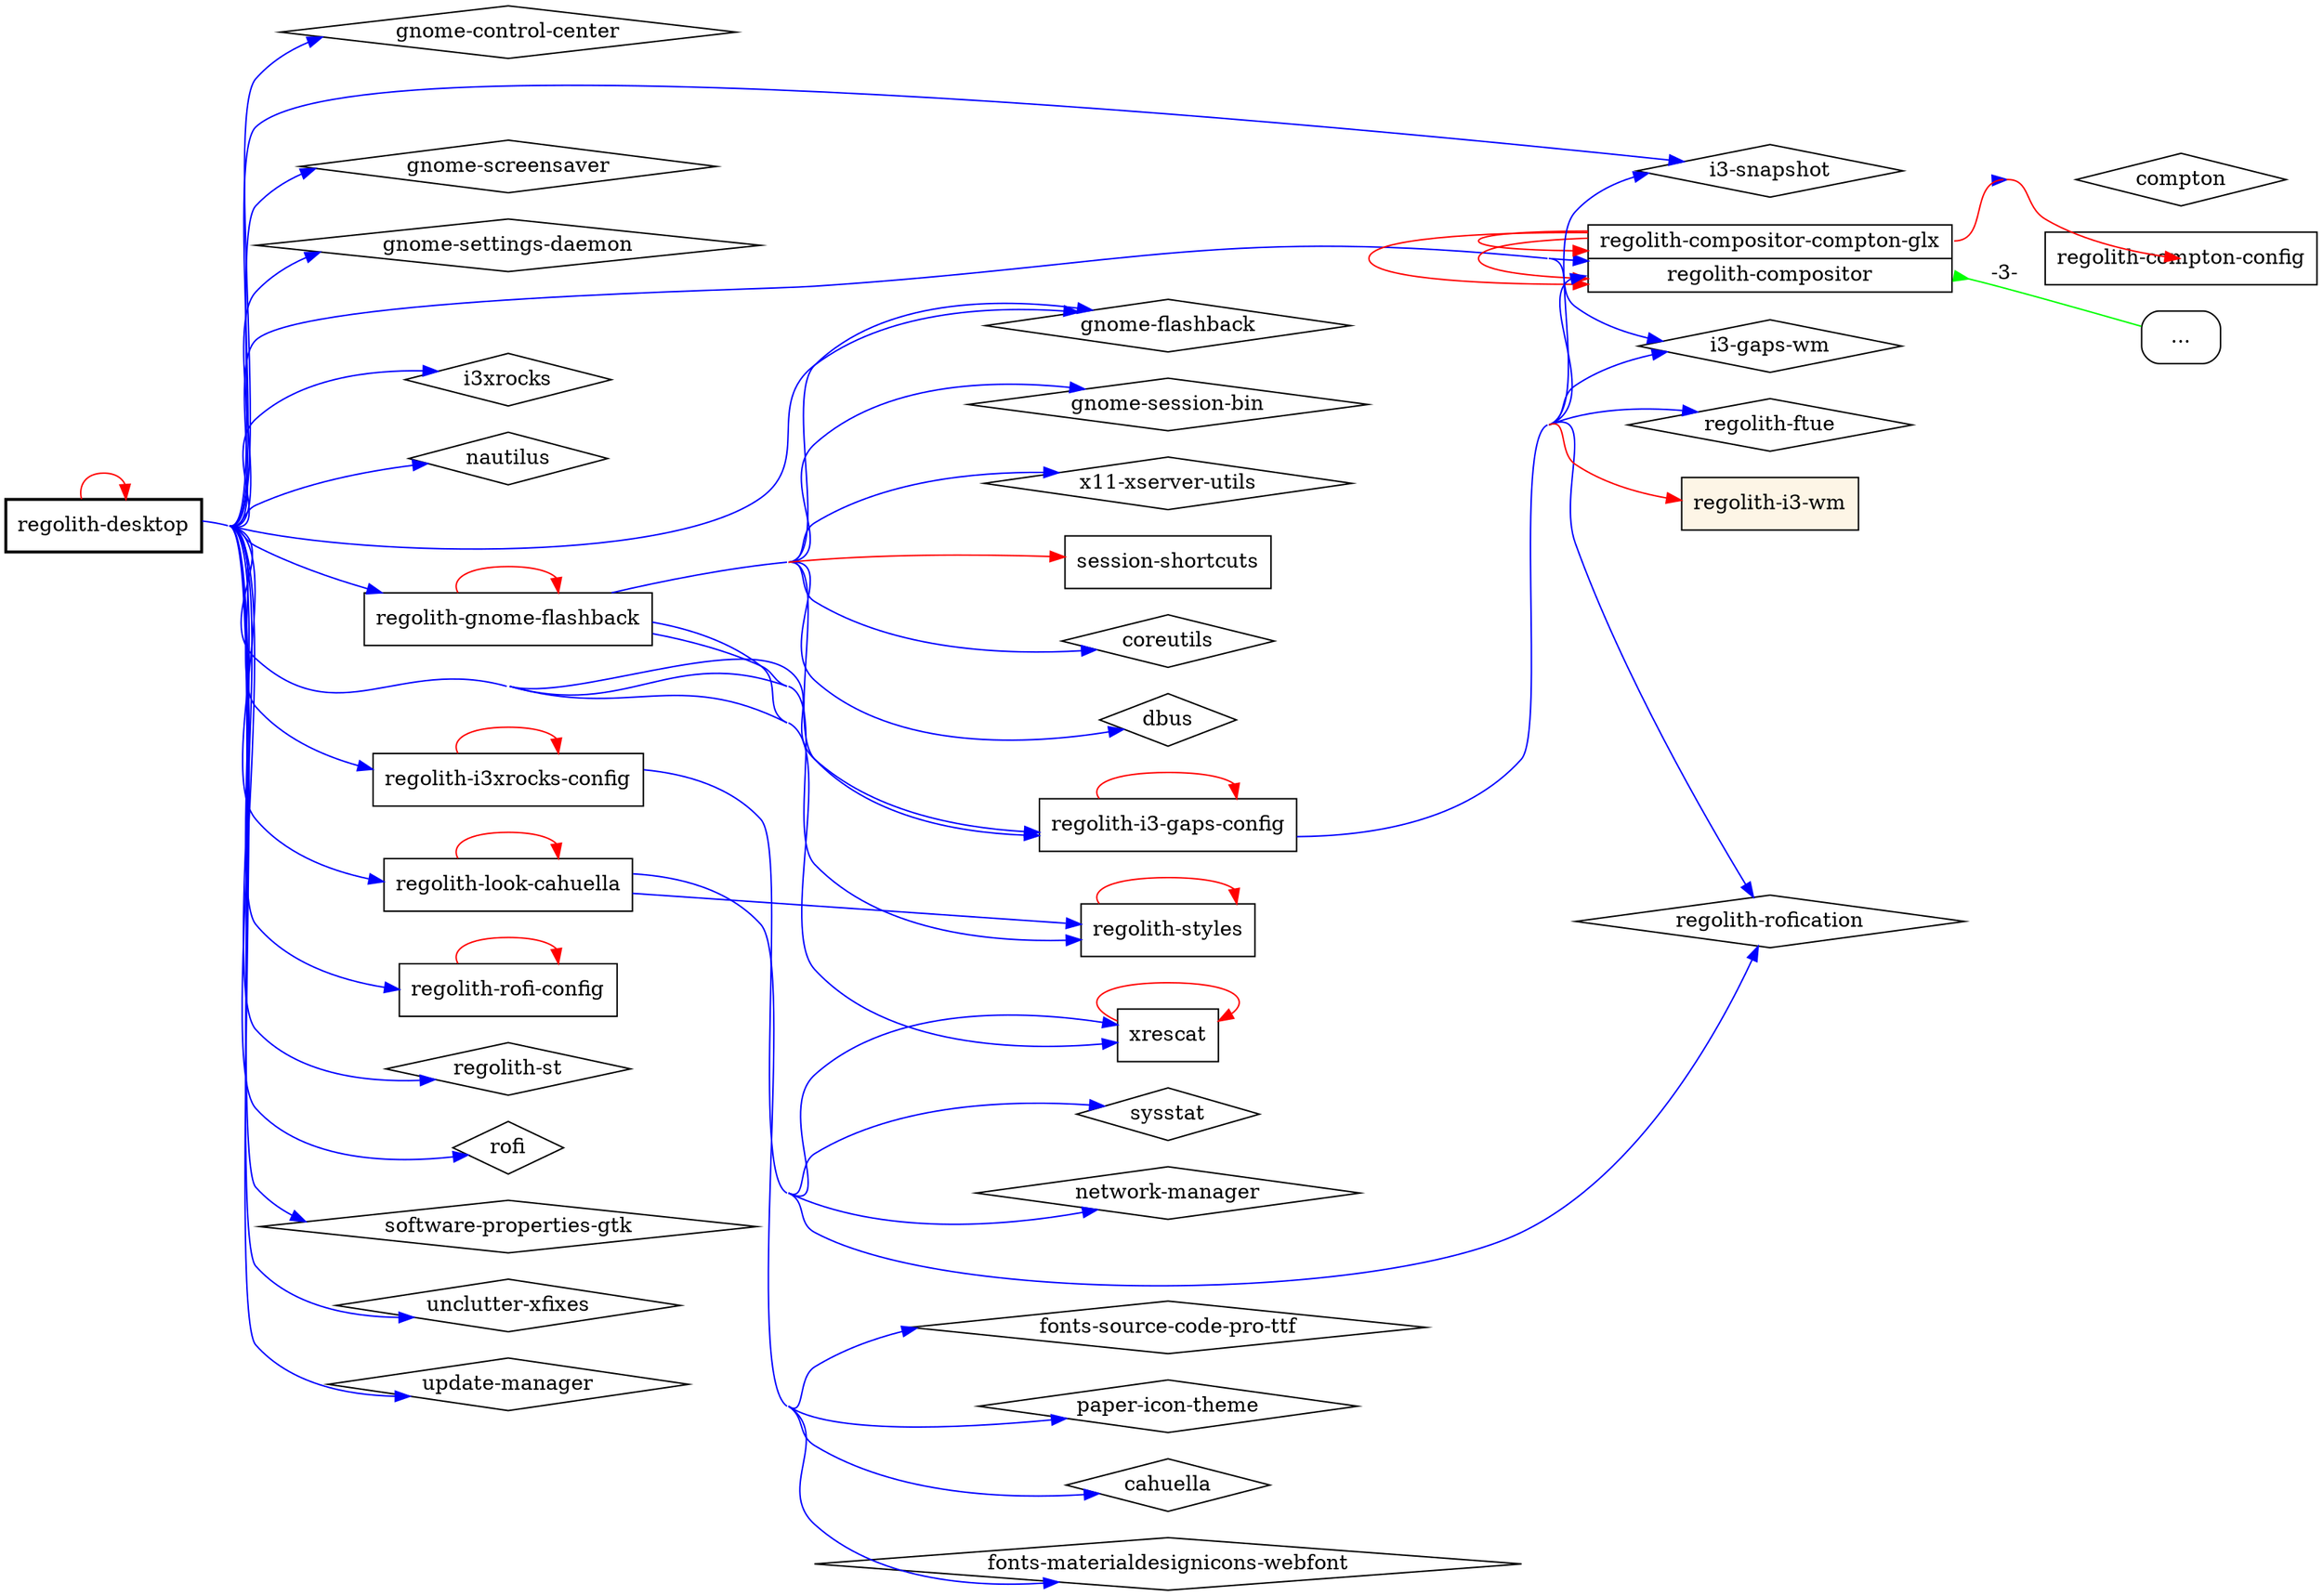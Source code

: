 digraph "regolith-desktop" {
	rankdir=LR;
	concentrate=true;
	node [shape=box];
	"regolith-desktop" -> "gnome-control-center" [color=blue];
	"regolith-desktop" -> "gnome-flashback" [color=blue];
	"regolith-desktop" -> "gnome-screensaver" [color=blue];
	"regolith-desktop" -> "gnome-settings-daemon" [color=blue];
	"regolith-desktop" -> "i3-gaps-wm" [color=blue];
	"regolith-desktop" -> "i3-snapshot" [color=blue];
	"regolith-desktop" -> "i3xrocks" [color=blue];
	"regolith-desktop" -> "nautilus" [color=blue];
	"regolith-desktop" -> "alt1" [color=blue];
	"alt1":"regolith-compositor-compton-glx" -> "compton" [color=blue];
	"alt1":"regolith-compositor-compton-glx" -> "alt1":"regolith-compositor" [color=red];
	"alt1":"regolith-compositor-compton-glx" -> "regolith-compton-config" [color=red];
	"alt1":"regolith-compositor-compton-glx" -> "alt1":"regolith-compositor" [color=red];
	"alt1":"regolith-compositor-compton-glx" -> "alt1":"regolith-compositor-compton-glx" [color=red];
	"alt1":"regolith-compositor-compton-glx" -> "regolith-compton-config" [color=red];
	"alt1":"regolith-compositor" -> "Pr_regolith-compositor" [label="-3-",dir=back,arrowtail=inv,color=green];
	"Pr_regolith-compositor" [label="...",style=rounded];
	"regolith-desktop" -> "regolith-gnome-flashback" [color=blue];
	"regolith-gnome-flashback" -> "coreutils" [color=blue];
	"regolith-gnome-flashback" -> "dbus" [color=blue];
	"regolith-gnome-flashback" -> "gnome-flashback" [color=blue];
	"regolith-gnome-flashback" -> "gnome-session-bin" [color=blue];
	"regolith-gnome-flashback" -> "regolith-i3-gaps-config" [color=blue];
	"regolith-gnome-flashback" -> "regolith-styles" [color=blue];
	"regolith-gnome-flashback" -> "x11-xserver-utils" [color=blue];
	"regolith-gnome-flashback" -> "xrescat" [color=blue];
	"regolith-gnome-flashback" -> "session-shortcuts" [color=red];
	"regolith-gnome-flashback" -> "session-shortcuts" [color=red];
	"regolith-gnome-flashback" -> "regolith-gnome-flashback" [color=red];
	"regolith-desktop" -> "regolith-i3-gaps-config" [color=blue];
	"regolith-i3-gaps-config" -> "i3-gaps-wm" [color=blue];
	"regolith-i3-gaps-config" -> "i3-snapshot" [color=blue];
	"regolith-i3-gaps-config" -> "alt1":"regolith-compositor" [color=blue];
	"regolith-i3-gaps-config" -> "regolith-ftue" [color=blue];
	"regolith-i3-gaps-config" -> "regolith-rofication" [color=blue];
	"regolith-i3-gaps-config" -> "regolith-i3-wm" [color=red];
	"regolith-i3-gaps-config" -> "regolith-i3-gaps-config" [color=red];
	"regolith-desktop" -> "regolith-i3xrocks-config" [color=blue];
	"regolith-i3xrocks-config" -> "sysstat" [color=blue];
	"regolith-i3xrocks-config" -> "network-manager" [color=blue];
	"regolith-i3xrocks-config" -> "xrescat" [color=blue];
	"regolith-i3xrocks-config" -> "regolith-rofication" [color=blue];
	"regolith-i3xrocks-config" -> "regolith-i3xrocks-config" [color=red];
	"regolith-desktop" -> "regolith-look-cahuella" [color=blue];
	"regolith-look-cahuella" -> "regolith-styles" [color=blue];
	"regolith-look-cahuella" -> "paper-icon-theme" [color=blue];
	"regolith-look-cahuella" -> "cahuella" [color=blue];
	"regolith-look-cahuella" -> "fonts-materialdesignicons-webfont" [color=blue];
	"regolith-look-cahuella" -> "fonts-source-code-pro-ttf" [color=blue];
	"regolith-look-cahuella" -> "regolith-look-cahuella" [color=red];
	"regolith-desktop" -> "regolith-rofi-config" [color=blue];
	"regolith-rofi-config" -> "regolith-rofi-config" [color=red];
	"regolith-desktop" -> "regolith-st" [color=blue];
	"regolith-desktop" -> "regolith-styles" [color=blue];
	"regolith-styles" -> "regolith-styles" [color=red];
	"regolith-desktop" -> "rofi" [color=blue];
	"regolith-desktop" -> "software-properties-gtk" [color=blue];
	"regolith-desktop" -> "unclutter-xfixes" [color=blue];
	"regolith-desktop" -> "update-manager" [color=blue];
	"regolith-desktop" -> "xrescat" [color=blue];
	"xrescat" -> "xrescat" [color=red];
	"regolith-desktop" -> "regolith-desktop" [color=red];
	"regolith-desktop" [style="setlinewidth(2)"]
	"regolith-i3-wm" [style=filled,fillcolor=oldlace];
	alt1 [
		shape = "record"
		label = "<regolith-compositor-compton-glx> regolith-compositor-compton-glx | <regolith-compositor> regolith-compositor"
	]
	"cahuella" [shape=diamond];
	"compton" [shape=diamond];
	"coreutils" [shape=diamond];
	"dbus" [shape=diamond];
	"fonts-materialdesignicons-webfont" [shape=diamond];
	"fonts-source-code-pro-ttf" [shape=diamond];
	"gnome-control-center" [shape=diamond];
	"gnome-flashback" [shape=diamond];
	"gnome-screensaver" [shape=diamond];
	"gnome-session-bin" [shape=diamond];
	"gnome-settings-daemon" [shape=diamond];
	"i3-gaps-wm" [shape=diamond];
	"i3-snapshot" [shape=diamond];
	"i3xrocks" [shape=diamond];
	"nautilus" [shape=diamond];
	"network-manager" [shape=diamond];
	"paper-icon-theme" [shape=diamond];
	"regolith-ftue" [shape=diamond];
	"regolith-rofication" [shape=diamond];
	"regolith-st" [shape=diamond];
	"rofi" [shape=diamond];
	"software-properties-gtk" [shape=diamond];
	"sysstat" [shape=diamond];
	"unclutter-xfixes" [shape=diamond];
	"update-manager" [shape=diamond];
	"x11-xserver-utils" [shape=diamond];
}
// Excluded dependencies:
// libc6 libx11-6
// total size of all shown packages: 14273536
// download size of all shown packages: 14056924
